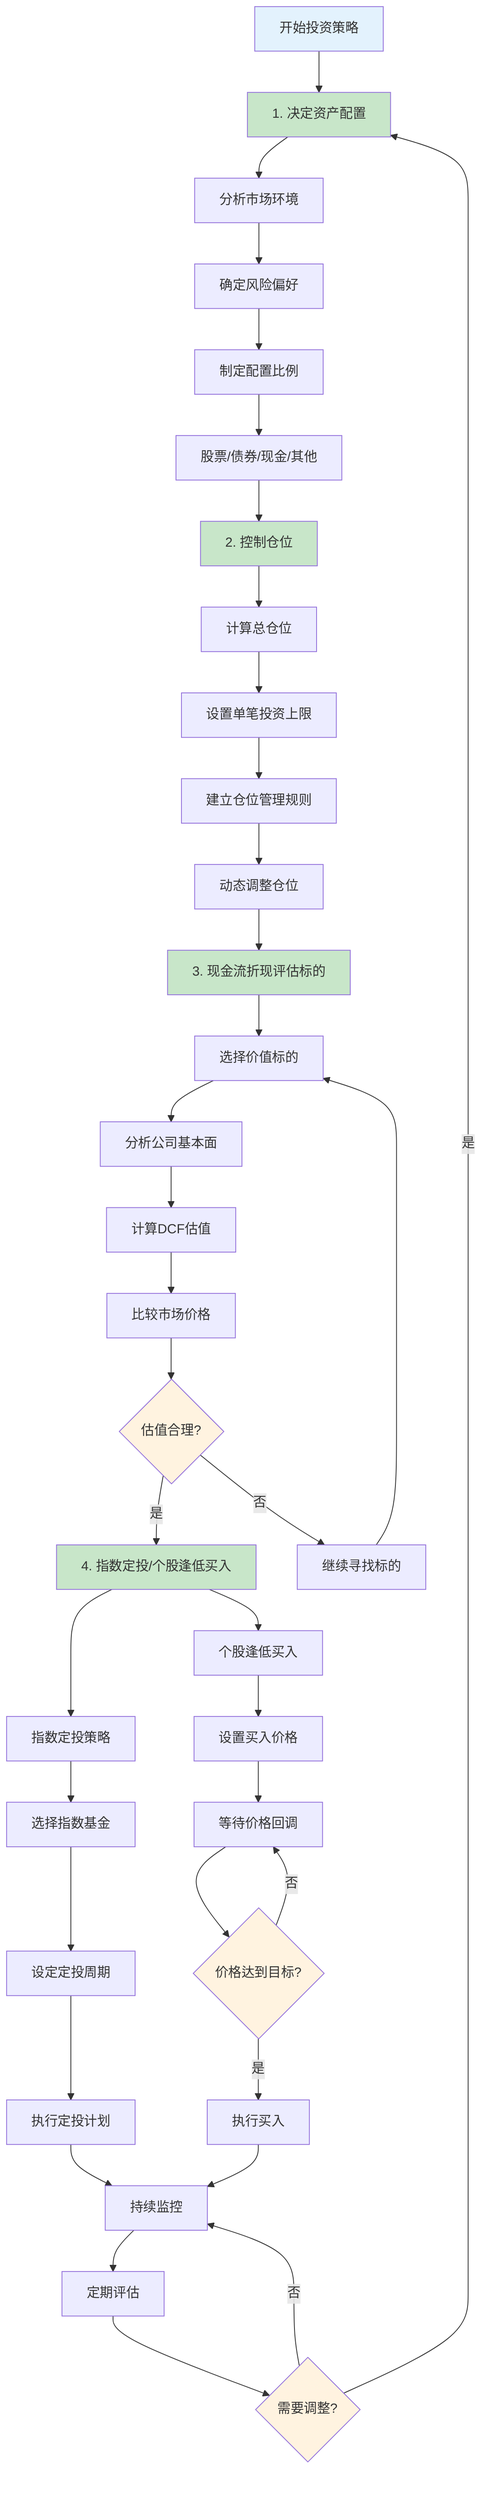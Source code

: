 graph TD
    A[开始投资策略] --> B[1. 决定资产配置]
    B --> C[分析市场环境]
    C --> D[确定风险偏好]
    D --> E[制定配置比例]
    E --> F[股票/债券/现金/其他]
    
    F --> G[2. 控制仓位]
    G --> H[计算总仓位]
    H --> I[设置单笔投资上限]
    I --> J[建立仓位管理规则]
    J --> K[动态调整仓位]
    
    K --> L[3. 现金流折现评估标的]
    L --> M[选择价值标的]
    M --> N[分析公司基本面]
    N --> O[计算DCF估值]
    O --> P[比较市场价格]
    P --> Q{估值合理?}
    
    Q -->|是| R[4. 指数定投/个股逢低买入]
    Q -->|否| S[继续寻找标的]
    S --> M
    
    R --> T[指数定投策略]
    R --> U[个股逢低买入]
    
    T --> V[选择指数基金]
    V --> W[设定定投周期]
    W --> X[执行定投计划]
    
    U --> Y[设置买入价格]
    Y --> Z[等待价格回调]
    Z --> AA{价格达到目标?}
    AA -->|是| BB[执行买入]
    AA -->|否| Z
    
    X --> CC[持续监控]
    BB --> CC
    CC --> DD[定期评估]
    DD --> EE{需要调整?}
    EE -->|是| B
    EE -->|否| CC
    
    style A fill:#e3f2fd
    style B fill:#c8e6c9
    style G fill:#c8e6c9
    style L fill:#c8e6c9
    style R fill:#c8e6c9
    style Q fill:#fff3e0
    style AA fill:#fff3e0
    style EE fill:#fff3e0